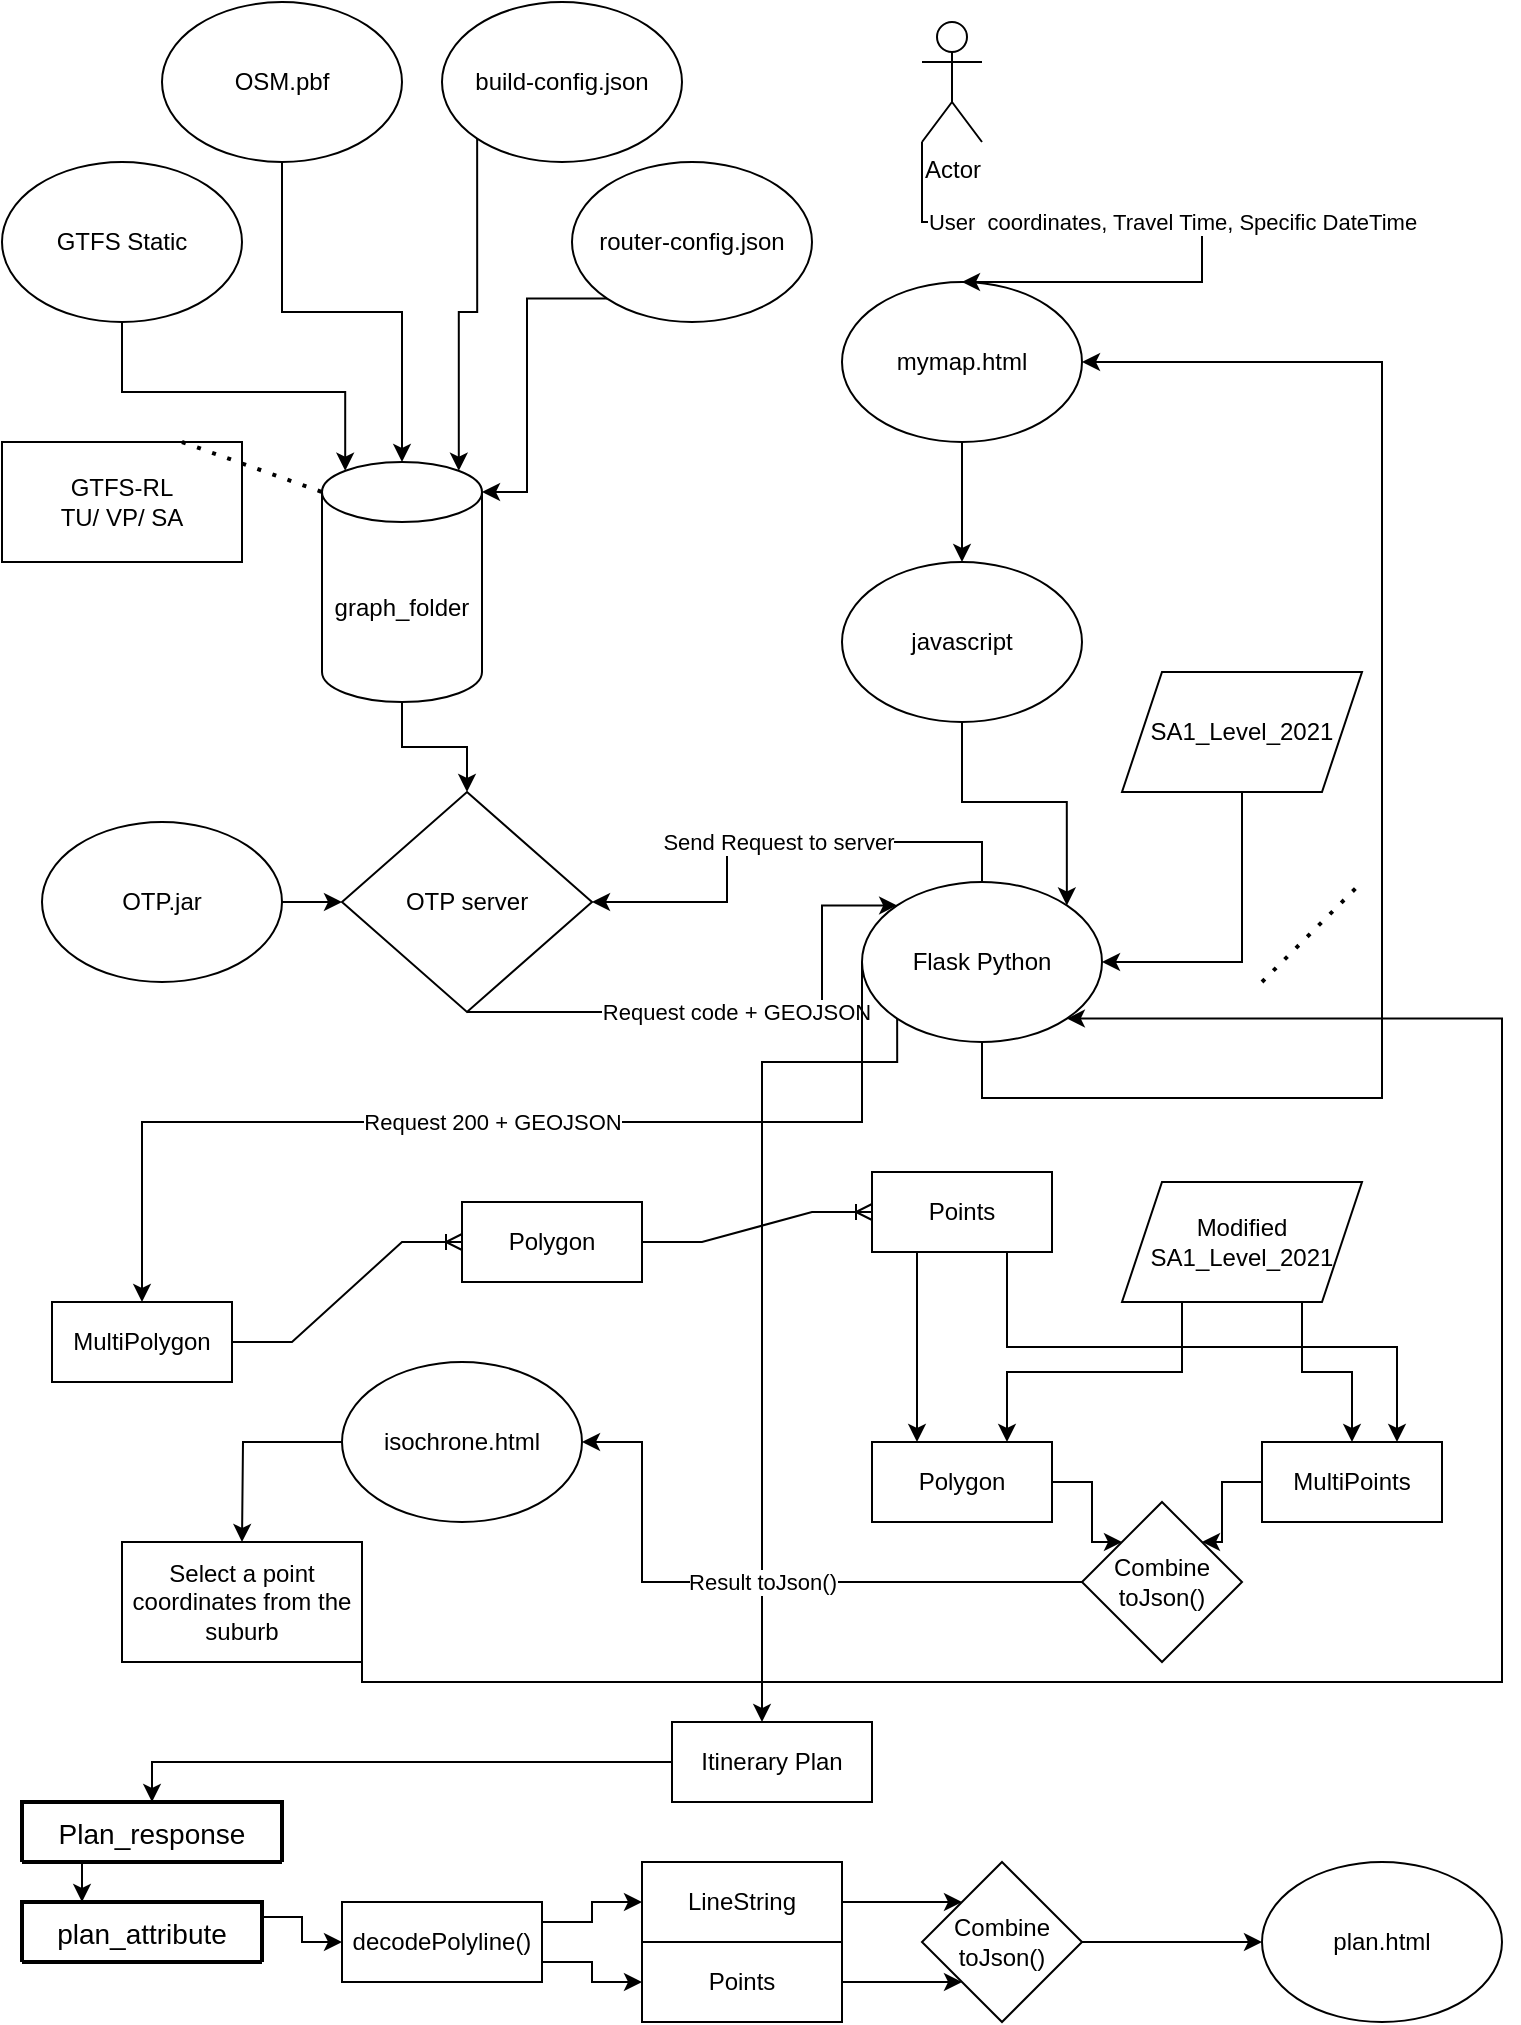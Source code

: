 <mxfile version="18.0.3" type="github">
  <diagram id="FExUTwNNwDyyfn4sxqM5" name="Page-1">
    <mxGraphModel dx="891" dy="784" grid="1" gridSize="10" guides="1" tooltips="1" connect="1" arrows="1" fold="1" page="1" pageScale="1" pageWidth="850" pageHeight="1100" math="0" shadow="0">
      <root>
        <mxCell id="0" />
        <mxCell id="1" parent="0" />
        <mxCell id="PnR3FcP3WaYGH2_9Wonp-11" style="edgeStyle=orthogonalEdgeStyle;rounded=0;orthogonalLoop=1;jettySize=auto;html=1;exitX=1;exitY=0.5;exitDx=0;exitDy=0;entryX=0;entryY=0.5;entryDx=0;entryDy=0;" parent="1" source="PnR3FcP3WaYGH2_9Wonp-1" target="PnR3FcP3WaYGH2_9Wonp-9" edge="1">
          <mxGeometry relative="1" as="geometry" />
        </mxCell>
        <mxCell id="PnR3FcP3WaYGH2_9Wonp-1" value="OTP.jar" style="ellipse;whiteSpace=wrap;html=1;" parent="1" vertex="1">
          <mxGeometry x="30" y="420" width="120" height="80" as="geometry" />
        </mxCell>
        <mxCell id="PnR3FcP3WaYGH2_9Wonp-17" style="edgeStyle=orthogonalEdgeStyle;rounded=0;orthogonalLoop=1;jettySize=auto;html=1;exitX=0.5;exitY=1;exitDx=0;exitDy=0;exitPerimeter=0;entryX=0.5;entryY=0;entryDx=0;entryDy=0;" parent="1" source="PnR3FcP3WaYGH2_9Wonp-2" target="PnR3FcP3WaYGH2_9Wonp-9" edge="1">
          <mxGeometry relative="1" as="geometry" />
        </mxCell>
        <mxCell id="PnR3FcP3WaYGH2_9Wonp-2" value="graph_folder" style="shape=cylinder3;whiteSpace=wrap;html=1;boundedLbl=1;backgroundOutline=1;size=15;" parent="1" vertex="1">
          <mxGeometry x="170" y="240" width="80" height="120" as="geometry" />
        </mxCell>
        <mxCell id="PnR3FcP3WaYGH2_9Wonp-6" style="edgeStyle=orthogonalEdgeStyle;rounded=0;orthogonalLoop=1;jettySize=auto;html=1;exitX=0.5;exitY=1;exitDx=0;exitDy=0;entryX=0.145;entryY=0;entryDx=0;entryDy=4.35;entryPerimeter=0;" parent="1" source="PnR3FcP3WaYGH2_9Wonp-3" target="PnR3FcP3WaYGH2_9Wonp-2" edge="1">
          <mxGeometry relative="1" as="geometry" />
        </mxCell>
        <mxCell id="PnR3FcP3WaYGH2_9Wonp-3" value="GTFS Static" style="ellipse;whiteSpace=wrap;html=1;" parent="1" vertex="1">
          <mxGeometry x="10" y="90" width="120" height="80" as="geometry" />
        </mxCell>
        <mxCell id="PnR3FcP3WaYGH2_9Wonp-12" style="edgeStyle=orthogonalEdgeStyle;rounded=0;orthogonalLoop=1;jettySize=auto;html=1;exitX=0.5;exitY=1;exitDx=0;exitDy=0;entryX=0.5;entryY=0;entryDx=0;entryDy=0;entryPerimeter=0;" parent="1" source="PnR3FcP3WaYGH2_9Wonp-5" target="PnR3FcP3WaYGH2_9Wonp-2" edge="1">
          <mxGeometry relative="1" as="geometry" />
        </mxCell>
        <mxCell id="PnR3FcP3WaYGH2_9Wonp-5" value="OSM.pbf" style="ellipse;whiteSpace=wrap;html=1;" parent="1" vertex="1">
          <mxGeometry x="90" y="10" width="120" height="80" as="geometry" />
        </mxCell>
        <mxCell id="PnR3FcP3WaYGH2_9Wonp-32" value="Request code + GEOJSON" style="edgeStyle=orthogonalEdgeStyle;rounded=0;orthogonalLoop=1;jettySize=auto;html=1;exitX=0.5;exitY=1;exitDx=0;exitDy=0;entryX=0;entryY=0;entryDx=0;entryDy=0;" parent="1" source="PnR3FcP3WaYGH2_9Wonp-9" target="PnR3FcP3WaYGH2_9Wonp-24" edge="1">
          <mxGeometry relative="1" as="geometry">
            <Array as="points">
              <mxPoint x="420" y="515" />
              <mxPoint x="420" y="462" />
            </Array>
          </mxGeometry>
        </mxCell>
        <mxCell id="PnR3FcP3WaYGH2_9Wonp-9" value="OTP server" style="rhombus;whiteSpace=wrap;html=1;" parent="1" vertex="1">
          <mxGeometry x="180" y="405" width="125" height="110" as="geometry" />
        </mxCell>
        <mxCell id="PnR3FcP3WaYGH2_9Wonp-15" style="edgeStyle=orthogonalEdgeStyle;rounded=0;orthogonalLoop=1;jettySize=auto;html=1;exitX=0;exitY=1;exitDx=0;exitDy=0;entryX=0.855;entryY=0;entryDx=0;entryDy=4.35;entryPerimeter=0;" parent="1" source="PnR3FcP3WaYGH2_9Wonp-13" target="PnR3FcP3WaYGH2_9Wonp-2" edge="1">
          <mxGeometry relative="1" as="geometry" />
        </mxCell>
        <mxCell id="PnR3FcP3WaYGH2_9Wonp-13" value="build-config.json" style="ellipse;whiteSpace=wrap;html=1;" parent="1" vertex="1">
          <mxGeometry x="230" y="10" width="120" height="80" as="geometry" />
        </mxCell>
        <mxCell id="PnR3FcP3WaYGH2_9Wonp-16" style="edgeStyle=orthogonalEdgeStyle;rounded=0;orthogonalLoop=1;jettySize=auto;html=1;exitX=0;exitY=1;exitDx=0;exitDy=0;entryX=1;entryY=0;entryDx=0;entryDy=15;entryPerimeter=0;" parent="1" source="PnR3FcP3WaYGH2_9Wonp-14" target="PnR3FcP3WaYGH2_9Wonp-2" edge="1">
          <mxGeometry relative="1" as="geometry" />
        </mxCell>
        <mxCell id="PnR3FcP3WaYGH2_9Wonp-14" value="router-config.json" style="ellipse;whiteSpace=wrap;html=1;" parent="1" vertex="1">
          <mxGeometry x="295" y="90" width="120" height="80" as="geometry" />
        </mxCell>
        <mxCell id="JdxEHerih43j5Cst8tPI-2" style="edgeStyle=orthogonalEdgeStyle;rounded=0;orthogonalLoop=1;jettySize=auto;html=1;exitX=0.5;exitY=1;exitDx=0;exitDy=0;" parent="1" source="PnR3FcP3WaYGH2_9Wonp-18" target="PnR3FcP3WaYGH2_9Wonp-21" edge="1">
          <mxGeometry relative="1" as="geometry" />
        </mxCell>
        <mxCell id="PnR3FcP3WaYGH2_9Wonp-18" value="mymap.html" style="ellipse;whiteSpace=wrap;html=1;" parent="1" vertex="1">
          <mxGeometry x="430" y="150" width="120" height="80" as="geometry" />
        </mxCell>
        <mxCell id="JdxEHerih43j5Cst8tPI-3" style="edgeStyle=orthogonalEdgeStyle;rounded=0;orthogonalLoop=1;jettySize=auto;html=1;exitX=0.5;exitY=1;exitDx=0;exitDy=0;entryX=1;entryY=0;entryDx=0;entryDy=0;" parent="1" source="PnR3FcP3WaYGH2_9Wonp-21" target="PnR3FcP3WaYGH2_9Wonp-24" edge="1">
          <mxGeometry relative="1" as="geometry" />
        </mxCell>
        <mxCell id="PnR3FcP3WaYGH2_9Wonp-21" value="javascript" style="ellipse;whiteSpace=wrap;html=1;" parent="1" vertex="1">
          <mxGeometry x="430" y="290" width="120" height="80" as="geometry" />
        </mxCell>
        <mxCell id="PnR3FcP3WaYGH2_9Wonp-23" value="User&amp;nbsp; coordinates, Travel Time, Specific DateTime" style="edgeStyle=orthogonalEdgeStyle;rounded=0;orthogonalLoop=1;jettySize=auto;html=1;exitX=0;exitY=1;exitDx=0;exitDy=0;exitPerimeter=0;entryX=0.5;entryY=0;entryDx=0;entryDy=0;" parent="1" source="PnR3FcP3WaYGH2_9Wonp-22" target="PnR3FcP3WaYGH2_9Wonp-18" edge="1">
          <mxGeometry relative="1" as="geometry">
            <Array as="points">
              <mxPoint x="470" y="120" />
              <mxPoint x="610" y="120" />
              <mxPoint x="610" y="150" />
            </Array>
          </mxGeometry>
        </mxCell>
        <mxCell id="PnR3FcP3WaYGH2_9Wonp-22" value="Actor" style="shape=umlActor;verticalLabelPosition=bottom;verticalAlign=top;html=1;outlineConnect=0;" parent="1" vertex="1">
          <mxGeometry x="470" y="20" width="30" height="60" as="geometry" />
        </mxCell>
        <mxCell id="PnR3FcP3WaYGH2_9Wonp-31" value="Send Request to server" style="edgeStyle=orthogonalEdgeStyle;rounded=0;orthogonalLoop=1;jettySize=auto;html=1;exitX=0.5;exitY=0;exitDx=0;exitDy=0;entryX=1;entryY=0.5;entryDx=0;entryDy=0;" parent="1" source="PnR3FcP3WaYGH2_9Wonp-24" target="PnR3FcP3WaYGH2_9Wonp-9" edge="1">
          <mxGeometry relative="1" as="geometry" />
        </mxCell>
        <mxCell id="PnR3FcP3WaYGH2_9Wonp-33" value="Request 200 + GEOJSON" style="edgeStyle=orthogonalEdgeStyle;rounded=0;orthogonalLoop=1;jettySize=auto;html=1;exitX=0;exitY=0.5;exitDx=0;exitDy=0;entryX=0.5;entryY=0;entryDx=0;entryDy=0;" parent="1" source="PnR3FcP3WaYGH2_9Wonp-24" target="JdxEHerih43j5Cst8tPI-5" edge="1">
          <mxGeometry relative="1" as="geometry">
            <mxPoint x="140" y="570" as="targetPoint" />
            <Array as="points">
              <mxPoint x="440" y="570" />
              <mxPoint x="80" y="570" />
            </Array>
          </mxGeometry>
        </mxCell>
        <mxCell id="JdxEHerih43j5Cst8tPI-1" style="edgeStyle=orthogonalEdgeStyle;rounded=0;orthogonalLoop=1;jettySize=auto;html=1;exitX=0.5;exitY=1;exitDx=0;exitDy=0;entryX=1;entryY=0.5;entryDx=0;entryDy=0;" parent="1" source="PnR3FcP3WaYGH2_9Wonp-24" target="PnR3FcP3WaYGH2_9Wonp-18" edge="1">
          <mxGeometry relative="1" as="geometry">
            <Array as="points">
              <mxPoint x="500" y="558" />
              <mxPoint x="700" y="558" />
              <mxPoint x="700" y="190" />
            </Array>
          </mxGeometry>
        </mxCell>
        <mxCell id="JdxEHerih43j5Cst8tPI-34" style="edgeStyle=orthogonalEdgeStyle;rounded=0;orthogonalLoop=1;jettySize=auto;html=1;exitX=0;exitY=1;exitDx=0;exitDy=0;" parent="1" source="PnR3FcP3WaYGH2_9Wonp-24" edge="1">
          <mxGeometry relative="1" as="geometry">
            <mxPoint x="390" y="870" as="targetPoint" />
            <Array as="points">
              <mxPoint x="458" y="540" />
              <mxPoint x="390" y="540" />
            </Array>
          </mxGeometry>
        </mxCell>
        <mxCell id="PnR3FcP3WaYGH2_9Wonp-24" value="Flask Python" style="ellipse;whiteSpace=wrap;html=1;" parent="1" vertex="1">
          <mxGeometry x="440" y="450" width="120" height="80" as="geometry" />
        </mxCell>
        <mxCell id="JdxEHerih43j5Cst8tPI-12" style="edgeStyle=orthogonalEdgeStyle;rounded=0;orthogonalLoop=1;jettySize=auto;html=1;exitX=0.5;exitY=1;exitDx=0;exitDy=0;entryX=1;entryY=0.5;entryDx=0;entryDy=0;" parent="1" source="JdxEHerih43j5Cst8tPI-4" target="PnR3FcP3WaYGH2_9Wonp-24" edge="1">
          <mxGeometry relative="1" as="geometry" />
        </mxCell>
        <mxCell id="JdxEHerih43j5Cst8tPI-4" value="SA1_Level_2021" style="shape=parallelogram;perimeter=parallelogramPerimeter;whiteSpace=wrap;html=1;fixedSize=1;" parent="1" vertex="1">
          <mxGeometry x="570" y="345" width="120" height="60" as="geometry" />
        </mxCell>
        <mxCell id="JdxEHerih43j5Cst8tPI-5" value="MultiPolygon" style="rounded=0;whiteSpace=wrap;html=1;" parent="1" vertex="1">
          <mxGeometry x="35" y="660" width="90" height="40" as="geometry" />
        </mxCell>
        <mxCell id="JdxEHerih43j5Cst8tPI-7" value="" style="edgeStyle=entityRelationEdgeStyle;fontSize=12;html=1;endArrow=ERoneToMany;rounded=0;" parent="1" edge="1">
          <mxGeometry width="100" height="100" relative="1" as="geometry">
            <mxPoint x="125" y="680" as="sourcePoint" />
            <mxPoint x="240" y="630" as="targetPoint" />
          </mxGeometry>
        </mxCell>
        <mxCell id="JdxEHerih43j5Cst8tPI-9" value="Polygon" style="rounded=0;whiteSpace=wrap;html=1;" parent="1" vertex="1">
          <mxGeometry x="240" y="610" width="90" height="40" as="geometry" />
        </mxCell>
        <mxCell id="JdxEHerih43j5Cst8tPI-10" value="" style="edgeStyle=entityRelationEdgeStyle;fontSize=12;html=1;endArrow=ERoneToMany;rounded=0;exitX=1;exitY=0.5;exitDx=0;exitDy=0;" parent="1" source="JdxEHerih43j5Cst8tPI-9" edge="1">
          <mxGeometry width="100" height="100" relative="1" as="geometry">
            <mxPoint x="330" y="665" as="sourcePoint" />
            <mxPoint x="445" y="615" as="targetPoint" />
          </mxGeometry>
        </mxCell>
        <mxCell id="JdxEHerih43j5Cst8tPI-17" style="edgeStyle=orthogonalEdgeStyle;rounded=0;orthogonalLoop=1;jettySize=auto;html=1;exitX=0.25;exitY=1;exitDx=0;exitDy=0;entryX=0.25;entryY=0;entryDx=0;entryDy=0;" parent="1" source="JdxEHerih43j5Cst8tPI-11" target="JdxEHerih43j5Cst8tPI-15" edge="1">
          <mxGeometry relative="1" as="geometry" />
        </mxCell>
        <mxCell id="JdxEHerih43j5Cst8tPI-18" style="edgeStyle=orthogonalEdgeStyle;rounded=0;orthogonalLoop=1;jettySize=auto;html=1;exitX=0.75;exitY=1;exitDx=0;exitDy=0;entryX=0.75;entryY=0;entryDx=0;entryDy=0;" parent="1" source="JdxEHerih43j5Cst8tPI-11" target="JdxEHerih43j5Cst8tPI-16" edge="1">
          <mxGeometry relative="1" as="geometry" />
        </mxCell>
        <mxCell id="JdxEHerih43j5Cst8tPI-11" value="Points" style="rounded=0;whiteSpace=wrap;html=1;" parent="1" vertex="1">
          <mxGeometry x="445" y="595" width="90" height="40" as="geometry" />
        </mxCell>
        <mxCell id="JdxEHerih43j5Cst8tPI-19" style="edgeStyle=orthogonalEdgeStyle;rounded=0;orthogonalLoop=1;jettySize=auto;html=1;exitX=0.25;exitY=1;exitDx=0;exitDy=0;entryX=0.75;entryY=0;entryDx=0;entryDy=0;" parent="1" source="JdxEHerih43j5Cst8tPI-14" target="JdxEHerih43j5Cst8tPI-15" edge="1">
          <mxGeometry relative="1" as="geometry" />
        </mxCell>
        <mxCell id="JdxEHerih43j5Cst8tPI-20" style="edgeStyle=orthogonalEdgeStyle;rounded=0;orthogonalLoop=1;jettySize=auto;html=1;exitX=0.75;exitY=1;exitDx=0;exitDy=0;entryX=0.5;entryY=0;entryDx=0;entryDy=0;" parent="1" source="JdxEHerih43j5Cst8tPI-14" target="JdxEHerih43j5Cst8tPI-16" edge="1">
          <mxGeometry relative="1" as="geometry" />
        </mxCell>
        <mxCell id="JdxEHerih43j5Cst8tPI-14" value="Modified&lt;br&gt;SA1_Level_2021" style="shape=parallelogram;perimeter=parallelogramPerimeter;whiteSpace=wrap;html=1;fixedSize=1;" parent="1" vertex="1">
          <mxGeometry x="570" y="600" width="120" height="60" as="geometry" />
        </mxCell>
        <mxCell id="JdxEHerih43j5Cst8tPI-22" style="edgeStyle=orthogonalEdgeStyle;rounded=0;orthogonalLoop=1;jettySize=auto;html=1;exitX=1;exitY=0.5;exitDx=0;exitDy=0;entryX=0;entryY=0;entryDx=0;entryDy=0;" parent="1" source="JdxEHerih43j5Cst8tPI-15" target="JdxEHerih43j5Cst8tPI-21" edge="1">
          <mxGeometry relative="1" as="geometry" />
        </mxCell>
        <mxCell id="JdxEHerih43j5Cst8tPI-15" value="Polygon" style="rounded=0;whiteSpace=wrap;html=1;" parent="1" vertex="1">
          <mxGeometry x="445" y="730" width="90" height="40" as="geometry" />
        </mxCell>
        <mxCell id="JdxEHerih43j5Cst8tPI-23" style="edgeStyle=orthogonalEdgeStyle;rounded=0;orthogonalLoop=1;jettySize=auto;html=1;exitX=0;exitY=0.5;exitDx=0;exitDy=0;entryX=1;entryY=0;entryDx=0;entryDy=0;" parent="1" source="JdxEHerih43j5Cst8tPI-16" target="JdxEHerih43j5Cst8tPI-21" edge="1">
          <mxGeometry relative="1" as="geometry" />
        </mxCell>
        <mxCell id="JdxEHerih43j5Cst8tPI-16" value="MultiPoints" style="rounded=0;whiteSpace=wrap;html=1;" parent="1" vertex="1">
          <mxGeometry x="640" y="730" width="90" height="40" as="geometry" />
        </mxCell>
        <mxCell id="JdxEHerih43j5Cst8tPI-25" value="Result toJson()" style="edgeStyle=orthogonalEdgeStyle;rounded=0;orthogonalLoop=1;jettySize=auto;html=1;exitX=0;exitY=0.5;exitDx=0;exitDy=0;entryX=1;entryY=0.5;entryDx=0;entryDy=0;" parent="1" source="JdxEHerih43j5Cst8tPI-21" target="JdxEHerih43j5Cst8tPI-26" edge="1">
          <mxGeometry relative="1" as="geometry">
            <mxPoint x="20" y="570" as="targetPoint" />
            <Array as="points">
              <mxPoint x="330" y="800" />
              <mxPoint x="330" y="730" />
            </Array>
          </mxGeometry>
        </mxCell>
        <mxCell id="JdxEHerih43j5Cst8tPI-21" value="Combine toJson()" style="rhombus;whiteSpace=wrap;html=1;" parent="1" vertex="1">
          <mxGeometry x="550" y="760" width="80" height="80" as="geometry" />
        </mxCell>
        <mxCell id="JdxEHerih43j5Cst8tPI-28" style="edgeStyle=orthogonalEdgeStyle;rounded=0;orthogonalLoop=1;jettySize=auto;html=1;exitX=0;exitY=0.5;exitDx=0;exitDy=0;entryX=1;entryY=0;entryDx=0;entryDy=0;" parent="1" source="JdxEHerih43j5Cst8tPI-26" edge="1">
          <mxGeometry relative="1" as="geometry">
            <mxPoint x="130" y="780" as="targetPoint" />
          </mxGeometry>
        </mxCell>
        <mxCell id="JdxEHerih43j5Cst8tPI-26" value="isochrone.html" style="ellipse;whiteSpace=wrap;html=1;" parent="1" vertex="1">
          <mxGeometry x="180" y="690" width="120" height="80" as="geometry" />
        </mxCell>
        <mxCell id="JdxEHerih43j5Cst8tPI-30" value="Select a point coordinates from the suburb" style="rounded=0;whiteSpace=wrap;html=1;" parent="1" vertex="1">
          <mxGeometry x="70" y="780" width="120" height="60" as="geometry" />
        </mxCell>
        <mxCell id="JdxEHerih43j5Cst8tPI-33" style="edgeStyle=orthogonalEdgeStyle;rounded=0;orthogonalLoop=1;jettySize=auto;html=1;exitX=1;exitY=0.5;exitDx=0;exitDy=0;entryX=1;entryY=1;entryDx=0;entryDy=0;" parent="1" source="JdxEHerih43j5Cst8tPI-30" target="PnR3FcP3WaYGH2_9Wonp-24" edge="1">
          <mxGeometry relative="1" as="geometry">
            <mxPoint x="340" y="870" as="sourcePoint" />
            <Array as="points">
              <mxPoint x="190" y="850" />
              <mxPoint x="760" y="850" />
              <mxPoint x="760" y="518" />
            </Array>
          </mxGeometry>
        </mxCell>
        <mxCell id="MwrZIZhD7fW3ONgAz1Wq-9" style="edgeStyle=orthogonalEdgeStyle;rounded=0;orthogonalLoop=1;jettySize=auto;html=1;exitX=0;exitY=0.5;exitDx=0;exitDy=0;entryX=0.5;entryY=0;entryDx=0;entryDy=0;" edge="1" parent="1" source="JdxEHerih43j5Cst8tPI-35" target="MwrZIZhD7fW3ONgAz1Wq-2">
          <mxGeometry relative="1" as="geometry" />
        </mxCell>
        <mxCell id="JdxEHerih43j5Cst8tPI-35" value="Itinerary Plan" style="rounded=0;whiteSpace=wrap;html=1;" parent="1" vertex="1">
          <mxGeometry x="345" y="870" width="100" height="40" as="geometry" />
        </mxCell>
        <mxCell id="JdxEHerih43j5Cst8tPI-36" value="GTFS-RL&lt;br&gt;TU/ VP/ SA" style="rounded=0;whiteSpace=wrap;html=1;" parent="1" vertex="1">
          <mxGeometry x="10" y="230" width="120" height="60" as="geometry" />
        </mxCell>
        <mxCell id="JdxEHerih43j5Cst8tPI-39" value="" style="endArrow=none;dashed=1;html=1;dashPattern=1 3;strokeWidth=2;rounded=0;" parent="1" edge="1">
          <mxGeometry width="50" height="50" relative="1" as="geometry">
            <mxPoint x="640" y="500" as="sourcePoint" />
            <mxPoint x="690" y="450" as="targetPoint" />
          </mxGeometry>
        </mxCell>
        <mxCell id="JdxEHerih43j5Cst8tPI-40" value="" style="endArrow=none;dashed=1;html=1;dashPattern=1 3;strokeWidth=2;rounded=0;entryX=0;entryY=0;entryDx=0;entryDy=15;entryPerimeter=0;exitX=0.75;exitY=0;exitDx=0;exitDy=0;" parent="1" source="JdxEHerih43j5Cst8tPI-36" target="PnR3FcP3WaYGH2_9Wonp-2" edge="1">
          <mxGeometry width="50" height="50" relative="1" as="geometry">
            <mxPoint x="65" y="270" as="sourcePoint" />
            <mxPoint x="115" y="220" as="targetPoint" />
          </mxGeometry>
        </mxCell>
        <mxCell id="MwrZIZhD7fW3ONgAz1Wq-10" style="edgeStyle=orthogonalEdgeStyle;rounded=0;orthogonalLoop=1;jettySize=auto;html=1;exitX=0.25;exitY=1;exitDx=0;exitDy=0;entryX=0.25;entryY=0;entryDx=0;entryDy=0;" edge="1" parent="1" source="MwrZIZhD7fW3ONgAz1Wq-2" target="MwrZIZhD7fW3ONgAz1Wq-7">
          <mxGeometry relative="1" as="geometry" />
        </mxCell>
        <mxCell id="MwrZIZhD7fW3ONgAz1Wq-2" value="Plan_response" style="swimlane;childLayout=stackLayout;horizontal=1;startSize=30;horizontalStack=0;rounded=1;fontSize=14;fontStyle=0;strokeWidth=2;resizeParent=0;resizeLast=1;shadow=0;dashed=0;align=center;" vertex="1" collapsed="1" parent="1">
          <mxGeometry x="20" y="910" width="130" height="30" as="geometry">
            <mxRectangle x="20" y="900" width="120" height="100" as="alternateBounds" />
          </mxGeometry>
        </mxCell>
        <mxCell id="MwrZIZhD7fW3ONgAz1Wq-3" value="+requestParameters&#xa;+plan&#xa;+debugOutput&#xa;+elevationMetadata" style="align=left;strokeColor=none;fillColor=none;spacingLeft=4;fontSize=12;verticalAlign=top;resizable=0;rotatable=0;part=1;" vertex="1" parent="MwrZIZhD7fW3ONgAz1Wq-2">
          <mxGeometry y="30" width="120" height="70" as="geometry" />
        </mxCell>
        <mxCell id="MwrZIZhD7fW3ONgAz1Wq-12" style="edgeStyle=orthogonalEdgeStyle;rounded=0;orthogonalLoop=1;jettySize=auto;html=1;exitX=1;exitY=0.25;exitDx=0;exitDy=0;" edge="1" parent="1" source="MwrZIZhD7fW3ONgAz1Wq-7" target="MwrZIZhD7fW3ONgAz1Wq-11">
          <mxGeometry relative="1" as="geometry" />
        </mxCell>
        <mxCell id="MwrZIZhD7fW3ONgAz1Wq-7" value="plan_attribute" style="swimlane;childLayout=stackLayout;horizontal=1;startSize=30;horizontalStack=0;rounded=1;fontSize=14;fontStyle=0;strokeWidth=2;resizeParent=0;resizeLast=1;shadow=0;dashed=0;align=center;" vertex="1" collapsed="1" parent="1">
          <mxGeometry x="20" y="960" width="120" height="30" as="geometry">
            <mxRectangle x="20" y="960" width="100" height="100" as="alternateBounds" />
          </mxGeometry>
        </mxCell>
        <mxCell id="MwrZIZhD7fW3ONgAz1Wq-8" value="+date: int&#xa;+from: {}&#xa;+to: {}&#xa;+itineraries: []" style="align=left;strokeColor=none;fillColor=none;spacingLeft=4;fontSize=12;verticalAlign=top;resizable=0;rotatable=0;part=1;" vertex="1" parent="MwrZIZhD7fW3ONgAz1Wq-7">
          <mxGeometry y="30" width="100" height="70" as="geometry" />
        </mxCell>
        <mxCell id="MwrZIZhD7fW3ONgAz1Wq-15" style="edgeStyle=orthogonalEdgeStyle;rounded=0;orthogonalLoop=1;jettySize=auto;html=1;exitX=1;exitY=0.25;exitDx=0;exitDy=0;entryX=0;entryY=0.5;entryDx=0;entryDy=0;" edge="1" parent="1" source="MwrZIZhD7fW3ONgAz1Wq-11" target="MwrZIZhD7fW3ONgAz1Wq-13">
          <mxGeometry relative="1" as="geometry" />
        </mxCell>
        <mxCell id="MwrZIZhD7fW3ONgAz1Wq-16" style="edgeStyle=orthogonalEdgeStyle;rounded=0;orthogonalLoop=1;jettySize=auto;html=1;exitX=1;exitY=0.75;exitDx=0;exitDy=0;entryX=0;entryY=0.5;entryDx=0;entryDy=0;" edge="1" parent="1" source="MwrZIZhD7fW3ONgAz1Wq-11" target="MwrZIZhD7fW3ONgAz1Wq-14">
          <mxGeometry relative="1" as="geometry" />
        </mxCell>
        <mxCell id="MwrZIZhD7fW3ONgAz1Wq-11" value="decodePolyline()" style="rounded=0;whiteSpace=wrap;html=1;" vertex="1" parent="1">
          <mxGeometry x="180" y="960" width="100" height="40" as="geometry" />
        </mxCell>
        <mxCell id="MwrZIZhD7fW3ONgAz1Wq-18" style="edgeStyle=orthogonalEdgeStyle;rounded=0;orthogonalLoop=1;jettySize=auto;html=1;exitX=1;exitY=0.5;exitDx=0;exitDy=0;entryX=0;entryY=0;entryDx=0;entryDy=0;" edge="1" parent="1" source="MwrZIZhD7fW3ONgAz1Wq-13" target="MwrZIZhD7fW3ONgAz1Wq-22">
          <mxGeometry relative="1" as="geometry">
            <mxPoint x="470" y="970" as="targetPoint" />
          </mxGeometry>
        </mxCell>
        <mxCell id="MwrZIZhD7fW3ONgAz1Wq-13" value="LineString" style="rounded=0;whiteSpace=wrap;html=1;" vertex="1" parent="1">
          <mxGeometry x="330" y="940" width="100" height="40" as="geometry" />
        </mxCell>
        <mxCell id="MwrZIZhD7fW3ONgAz1Wq-19" style="edgeStyle=orthogonalEdgeStyle;rounded=0;orthogonalLoop=1;jettySize=auto;html=1;exitX=1;exitY=0.5;exitDx=0;exitDy=0;entryX=0;entryY=1;entryDx=0;entryDy=0;" edge="1" parent="1" source="MwrZIZhD7fW3ONgAz1Wq-14" target="MwrZIZhD7fW3ONgAz1Wq-22">
          <mxGeometry relative="1" as="geometry">
            <mxPoint x="470" y="990" as="targetPoint" />
          </mxGeometry>
        </mxCell>
        <mxCell id="MwrZIZhD7fW3ONgAz1Wq-14" value="Points" style="rounded=0;whiteSpace=wrap;html=1;" vertex="1" parent="1">
          <mxGeometry x="330" y="980" width="100" height="40" as="geometry" />
        </mxCell>
        <mxCell id="MwrZIZhD7fW3ONgAz1Wq-21" style="edgeStyle=orthogonalEdgeStyle;rounded=0;orthogonalLoop=1;jettySize=auto;html=1;exitX=1;exitY=0.5;exitDx=0;exitDy=0;entryX=0;entryY=0.5;entryDx=0;entryDy=0;" edge="1" parent="1" source="MwrZIZhD7fW3ONgAz1Wq-22" target="MwrZIZhD7fW3ONgAz1Wq-20">
          <mxGeometry relative="1" as="geometry">
            <mxPoint x="570" y="980" as="sourcePoint" />
          </mxGeometry>
        </mxCell>
        <mxCell id="MwrZIZhD7fW3ONgAz1Wq-20" value="plan.html" style="ellipse;whiteSpace=wrap;html=1;" vertex="1" parent="1">
          <mxGeometry x="640" y="940" width="120" height="80" as="geometry" />
        </mxCell>
        <mxCell id="MwrZIZhD7fW3ONgAz1Wq-22" value="Combine toJson()" style="rhombus;whiteSpace=wrap;html=1;" vertex="1" parent="1">
          <mxGeometry x="470" y="940" width="80" height="80" as="geometry" />
        </mxCell>
      </root>
    </mxGraphModel>
  </diagram>
</mxfile>
